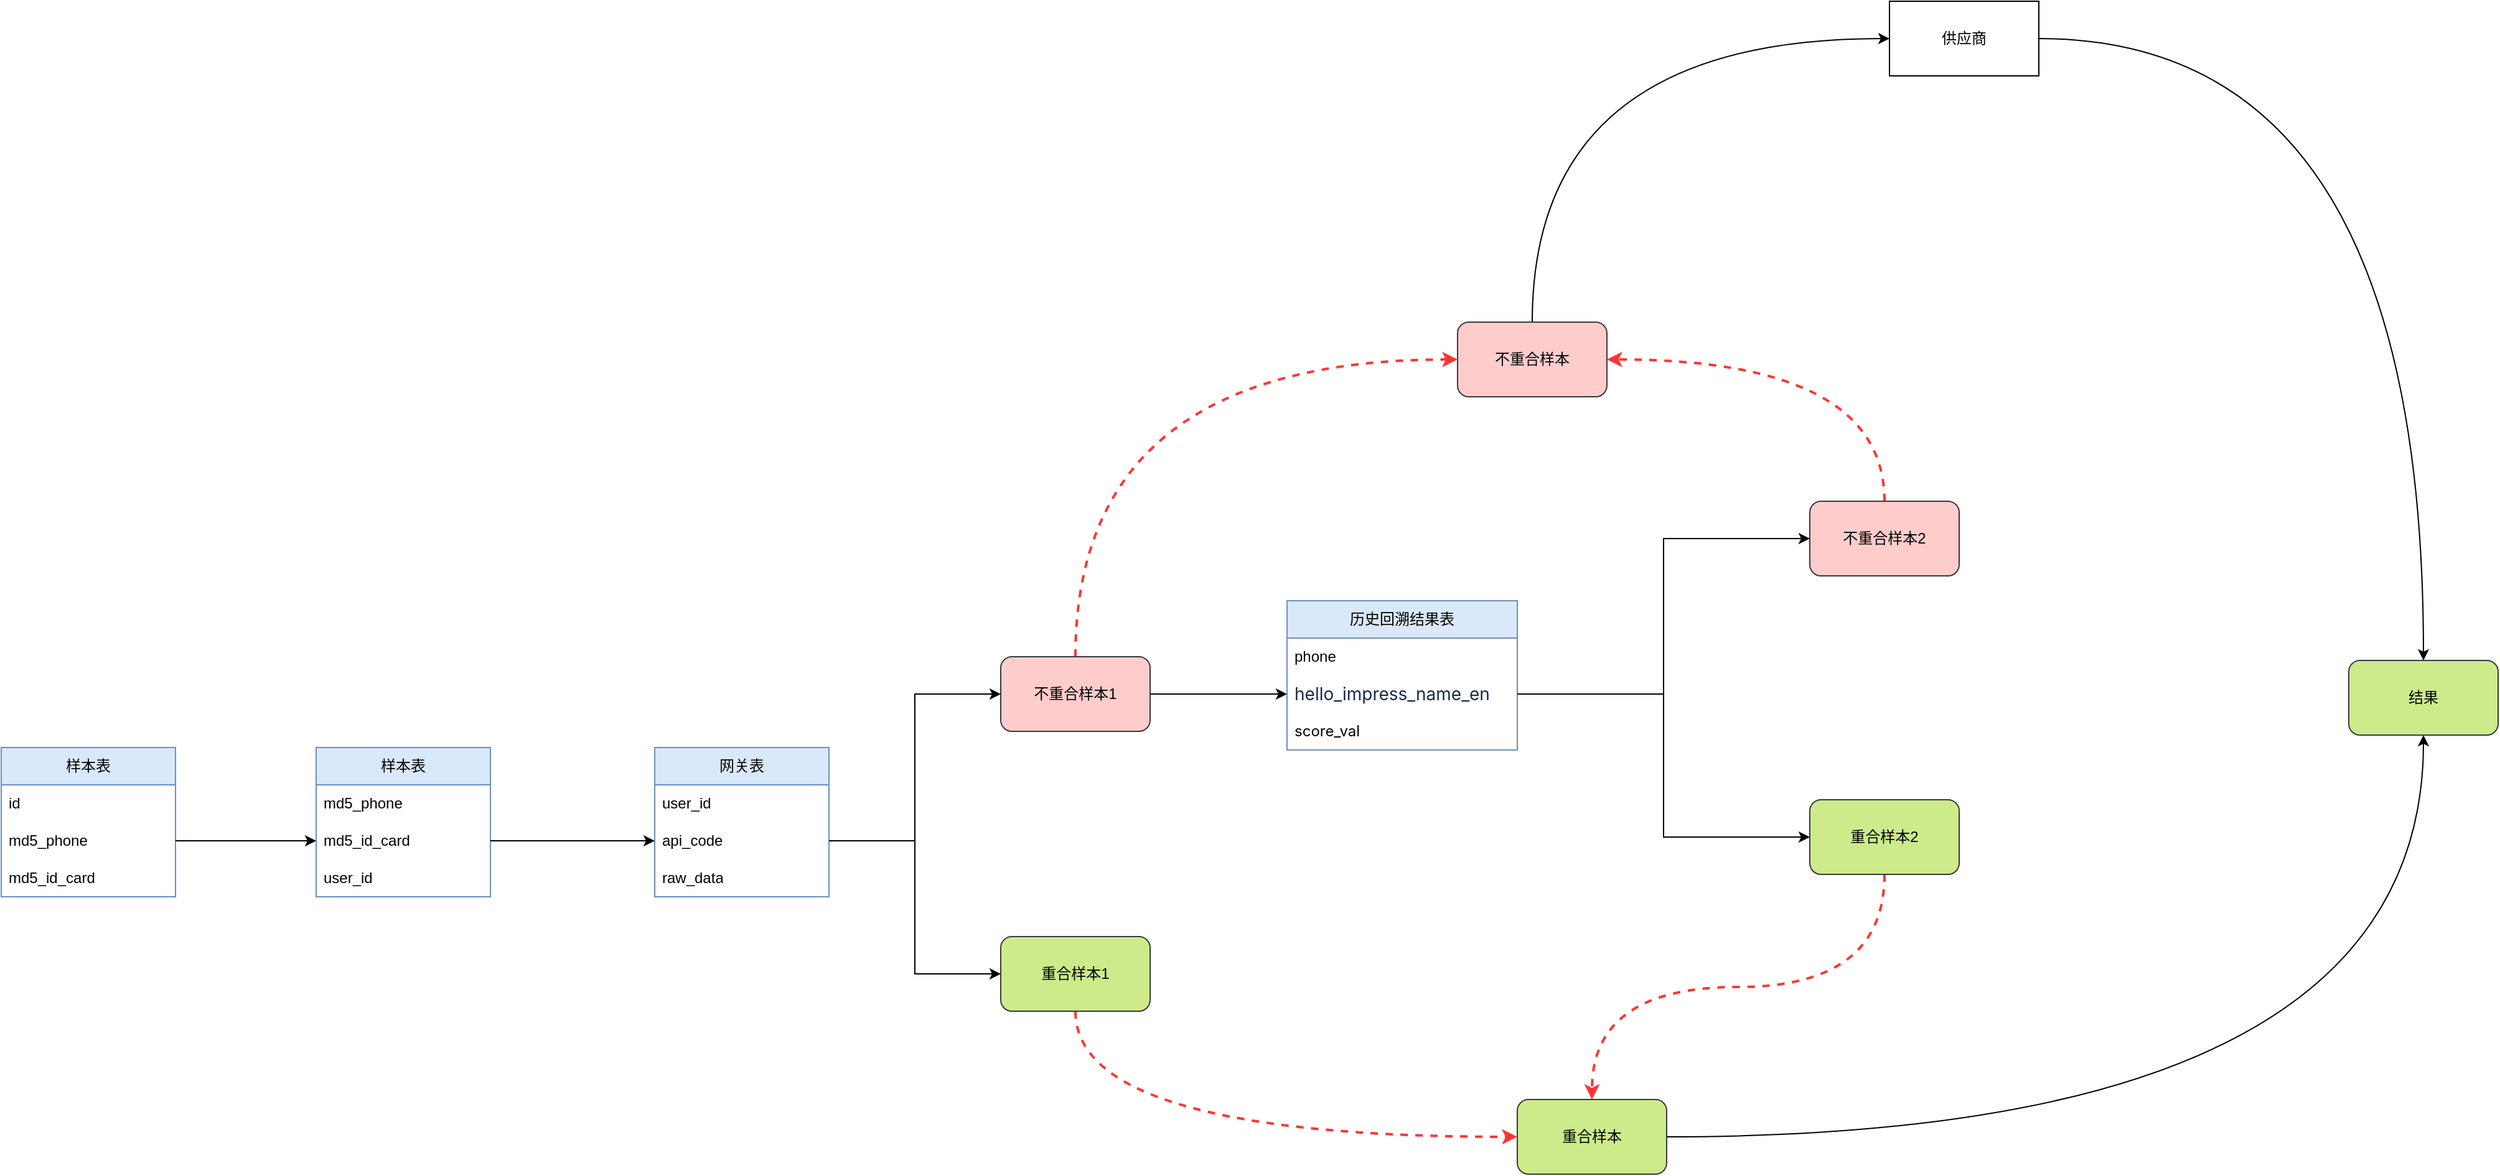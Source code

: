 <mxfile version="24.7.10">
  <diagram name="第 1 页" id="iSjaHaeonlT_glY2I3cX">
    <mxGraphModel dx="2575" dy="1488" grid="0" gridSize="10" guides="1" tooltips="1" connect="1" arrows="1" fold="1" page="1" pageScale="1" pageWidth="2336" pageHeight="1654" math="0" shadow="0">
      <root>
        <mxCell id="0" />
        <mxCell id="1" parent="0" />
        <mxCell id="fd3SgoSVzAQ7urITuui5-2" value="网关表" style="swimlane;fontStyle=0;childLayout=stackLayout;horizontal=1;startSize=30;horizontalStack=0;resizeParent=1;resizeParentMax=0;resizeLast=0;collapsible=1;marginBottom=0;whiteSpace=wrap;html=1;fillColor=#dae8fc;strokeColor=#6c8ebf;" vertex="1" parent="1">
          <mxGeometry x="641" y="647" width="140" height="120" as="geometry" />
        </mxCell>
        <mxCell id="fd3SgoSVzAQ7urITuui5-3" value="user_id" style="text;strokeColor=none;fillColor=none;align=left;verticalAlign=middle;spacingLeft=4;spacingRight=4;overflow=hidden;points=[[0,0.5],[1,0.5]];portConstraint=eastwest;rotatable=0;whiteSpace=wrap;html=1;" vertex="1" parent="fd3SgoSVzAQ7urITuui5-2">
          <mxGeometry y="30" width="140" height="30" as="geometry" />
        </mxCell>
        <mxCell id="fd3SgoSVzAQ7urITuui5-4" value="api_code" style="text;strokeColor=none;fillColor=none;align=left;verticalAlign=middle;spacingLeft=4;spacingRight=4;overflow=hidden;points=[[0,0.5],[1,0.5]];portConstraint=eastwest;rotatable=0;whiteSpace=wrap;html=1;" vertex="1" parent="fd3SgoSVzAQ7urITuui5-2">
          <mxGeometry y="60" width="140" height="30" as="geometry" />
        </mxCell>
        <mxCell id="fd3SgoSVzAQ7urITuui5-5" value="raw_data" style="text;strokeColor=none;fillColor=none;align=left;verticalAlign=middle;spacingLeft=4;spacingRight=4;overflow=hidden;points=[[0,0.5],[1,0.5]];portConstraint=eastwest;rotatable=0;whiteSpace=wrap;html=1;" vertex="1" parent="fd3SgoSVzAQ7urITuui5-2">
          <mxGeometry y="90" width="140" height="30" as="geometry" />
        </mxCell>
        <mxCell id="fd3SgoSVzAQ7urITuui5-6" value="历史回溯结果表" style="swimlane;fontStyle=0;childLayout=stackLayout;horizontal=1;startSize=30;horizontalStack=0;resizeParent=1;resizeParentMax=0;resizeLast=0;collapsible=1;marginBottom=0;whiteSpace=wrap;html=1;fillColor=#dae8fc;strokeColor=#6c8ebf;" vertex="1" parent="1">
          <mxGeometry x="1149" y="529" width="185" height="120" as="geometry" />
        </mxCell>
        <mxCell id="fd3SgoSVzAQ7urITuui5-7" value="phone" style="text;strokeColor=none;fillColor=none;align=left;verticalAlign=middle;spacingLeft=4;spacingRight=4;overflow=hidden;points=[[0,0.5],[1,0.5]];portConstraint=eastwest;rotatable=0;whiteSpace=wrap;html=1;" vertex="1" parent="fd3SgoSVzAQ7urITuui5-6">
          <mxGeometry y="30" width="185" height="30" as="geometry" />
        </mxCell>
        <mxCell id="fd3SgoSVzAQ7urITuui5-8" value="&lt;span style=&quot;color: rgb(23, 43, 77); font-family: -apple-system, &amp;quot;system-ui&amp;quot;, &amp;quot;Segoe UI&amp;quot;, Roboto, Oxygen, Ubuntu, &amp;quot;Fira Sans&amp;quot;, &amp;quot;Droid Sans&amp;quot;, &amp;quot;Helvetica Neue&amp;quot;, sans-serif; font-size: 14px; background-color: rgb(255, 255, 255);&quot;&gt;hello_impress_name_en&lt;/span&gt;" style="text;strokeColor=none;fillColor=none;align=left;verticalAlign=middle;spacingLeft=4;spacingRight=4;overflow=hidden;points=[[0,0.5],[1,0.5]];portConstraint=eastwest;rotatable=0;whiteSpace=wrap;html=1;" vertex="1" parent="fd3SgoSVzAQ7urITuui5-6">
          <mxGeometry y="60" width="185" height="30" as="geometry" />
        </mxCell>
        <mxCell id="fd3SgoSVzAQ7urITuui5-9" value="&lt;font face=&quot;-apple-system, system-ui, Segoe UI, Roboto, Oxygen, Ubuntu, Fira Sans, Droid Sans, Helvetica Neue, sans-serif&quot;&gt;score_val&lt;/font&gt;" style="text;strokeColor=none;fillColor=none;align=left;verticalAlign=middle;spacingLeft=4;spacingRight=4;overflow=hidden;points=[[0,0.5],[1,0.5]];portConstraint=eastwest;rotatable=0;whiteSpace=wrap;html=1;" vertex="1" parent="fd3SgoSVzAQ7urITuui5-6">
          <mxGeometry y="90" width="185" height="30" as="geometry" />
        </mxCell>
        <mxCell id="fd3SgoSVzAQ7urITuui5-27" style="edgeStyle=orthogonalEdgeStyle;rounded=0;orthogonalLoop=1;jettySize=auto;html=1;exitX=0.5;exitY=1;exitDx=0;exitDy=0;curved=1;strokeWidth=2;dashed=1;entryX=0;entryY=0.5;entryDx=0;entryDy=0;strokeColor=#FF3333;" edge="1" parent="1" source="fd3SgoSVzAQ7urITuui5-16" target="fd3SgoSVzAQ7urITuui5-26">
          <mxGeometry relative="1" as="geometry" />
        </mxCell>
        <mxCell id="fd3SgoSVzAQ7urITuui5-16" value="重合样本1" style="rounded=1;whiteSpace=wrap;html=1;fillColor=#cdeb8b;strokeColor=#36393d;" vertex="1" parent="1">
          <mxGeometry x="919" y="799" width="120" height="60" as="geometry" />
        </mxCell>
        <mxCell id="fd3SgoSVzAQ7urITuui5-20" style="edgeStyle=orthogonalEdgeStyle;rounded=0;orthogonalLoop=1;jettySize=auto;html=1;exitX=1;exitY=0.5;exitDx=0;exitDy=0;entryX=0;entryY=0.5;entryDx=0;entryDy=0;" edge="1" parent="1" source="fd3SgoSVzAQ7urITuui5-17" target="fd3SgoSVzAQ7urITuui5-8">
          <mxGeometry relative="1" as="geometry" />
        </mxCell>
        <mxCell id="fd3SgoSVzAQ7urITuui5-32" style="edgeStyle=orthogonalEdgeStyle;rounded=0;orthogonalLoop=1;jettySize=auto;html=1;exitX=0.5;exitY=0;exitDx=0;exitDy=0;entryX=0;entryY=0.5;entryDx=0;entryDy=0;strokeWidth=2;dashed=1;curved=1;strokeColor=#FF3333;" edge="1" parent="1" source="fd3SgoSVzAQ7urITuui5-17" target="fd3SgoSVzAQ7urITuui5-30">
          <mxGeometry relative="1" as="geometry" />
        </mxCell>
        <mxCell id="fd3SgoSVzAQ7urITuui5-17" value="不重合样本1" style="rounded=1;whiteSpace=wrap;html=1;fillColor=#ffcccc;strokeColor=#36393d;" vertex="1" parent="1">
          <mxGeometry x="919" y="574" width="120" height="60" as="geometry" />
        </mxCell>
        <mxCell id="fd3SgoSVzAQ7urITuui5-18" style="edgeStyle=orthogonalEdgeStyle;rounded=0;orthogonalLoop=1;jettySize=auto;html=1;exitX=1;exitY=0.5;exitDx=0;exitDy=0;entryX=0;entryY=0.5;entryDx=0;entryDy=0;" edge="1" parent="1" source="fd3SgoSVzAQ7urITuui5-4" target="fd3SgoSVzAQ7urITuui5-17">
          <mxGeometry relative="1" as="geometry" />
        </mxCell>
        <mxCell id="fd3SgoSVzAQ7urITuui5-19" style="edgeStyle=orthogonalEdgeStyle;rounded=0;orthogonalLoop=1;jettySize=auto;html=1;entryX=0;entryY=0.5;entryDx=0;entryDy=0;" edge="1" parent="1" source="fd3SgoSVzAQ7urITuui5-4" target="fd3SgoSVzAQ7urITuui5-16">
          <mxGeometry relative="1" as="geometry" />
        </mxCell>
        <mxCell id="fd3SgoSVzAQ7urITuui5-28" style="edgeStyle=orthogonalEdgeStyle;rounded=0;orthogonalLoop=1;jettySize=auto;html=1;exitX=0.5;exitY=1;exitDx=0;exitDy=0;entryX=0.5;entryY=0;entryDx=0;entryDy=0;curved=1;strokeWidth=2;dashed=1;strokeColor=#FF3333;" edge="1" parent="1" source="fd3SgoSVzAQ7urITuui5-21" target="fd3SgoSVzAQ7urITuui5-26">
          <mxGeometry relative="1" as="geometry" />
        </mxCell>
        <mxCell id="fd3SgoSVzAQ7urITuui5-21" value="重合样本2" style="rounded=1;whiteSpace=wrap;html=1;fillColor=#cdeb8b;strokeColor=#36393d;" vertex="1" parent="1">
          <mxGeometry x="1569" y="689" width="120" height="60" as="geometry" />
        </mxCell>
        <mxCell id="fd3SgoSVzAQ7urITuui5-22" style="edgeStyle=orthogonalEdgeStyle;rounded=0;orthogonalLoop=1;jettySize=auto;html=1;exitX=1;exitY=0.5;exitDx=0;exitDy=0;entryX=0;entryY=0.5;entryDx=0;entryDy=0;" edge="1" parent="1" source="fd3SgoSVzAQ7urITuui5-8" target="fd3SgoSVzAQ7urITuui5-21">
          <mxGeometry relative="1" as="geometry" />
        </mxCell>
        <mxCell id="fd3SgoSVzAQ7urITuui5-31" style="edgeStyle=orthogonalEdgeStyle;rounded=0;orthogonalLoop=1;jettySize=auto;html=1;exitX=0.5;exitY=0;exitDx=0;exitDy=0;entryX=1;entryY=0.5;entryDx=0;entryDy=0;strokeWidth=2;dashed=1;curved=1;strokeColor=#FF3333;" edge="1" parent="1" source="fd3SgoSVzAQ7urITuui5-24" target="fd3SgoSVzAQ7urITuui5-30">
          <mxGeometry relative="1" as="geometry" />
        </mxCell>
        <mxCell id="fd3SgoSVzAQ7urITuui5-24" value="不重合样本2" style="rounded=1;whiteSpace=wrap;html=1;fillColor=#ffcccc;strokeColor=#36393d;" vertex="1" parent="1">
          <mxGeometry x="1569" y="449" width="120" height="60" as="geometry" />
        </mxCell>
        <mxCell id="fd3SgoSVzAQ7urITuui5-25" style="edgeStyle=orthogonalEdgeStyle;rounded=0;orthogonalLoop=1;jettySize=auto;html=1;entryX=0;entryY=0.5;entryDx=0;entryDy=0;" edge="1" parent="1" source="fd3SgoSVzAQ7urITuui5-8" target="fd3SgoSVzAQ7urITuui5-24">
          <mxGeometry relative="1" as="geometry" />
        </mxCell>
        <mxCell id="fd3SgoSVzAQ7urITuui5-55" style="edgeStyle=orthogonalEdgeStyle;rounded=0;orthogonalLoop=1;jettySize=auto;html=1;exitX=1;exitY=0.5;exitDx=0;exitDy=0;entryX=0.5;entryY=1;entryDx=0;entryDy=0;curved=1;" edge="1" parent="1" source="fd3SgoSVzAQ7urITuui5-26" target="fd3SgoSVzAQ7urITuui5-52">
          <mxGeometry relative="1" as="geometry" />
        </mxCell>
        <mxCell id="fd3SgoSVzAQ7urITuui5-26" value="重合样本" style="rounded=1;whiteSpace=wrap;html=1;fillColor=#cdeb8b;strokeColor=#36393d;" vertex="1" parent="1">
          <mxGeometry x="1334" y="930" width="120" height="60" as="geometry" />
        </mxCell>
        <mxCell id="fd3SgoSVzAQ7urITuui5-50" style="edgeStyle=orthogonalEdgeStyle;rounded=0;orthogonalLoop=1;jettySize=auto;html=1;exitX=0.5;exitY=0;exitDx=0;exitDy=0;entryX=0;entryY=0.5;entryDx=0;entryDy=0;curved=1;" edge="1" parent="1" source="fd3SgoSVzAQ7urITuui5-30" target="fd3SgoSVzAQ7urITuui5-49">
          <mxGeometry relative="1" as="geometry" />
        </mxCell>
        <mxCell id="fd3SgoSVzAQ7urITuui5-30" value="不重合样本" style="rounded=1;whiteSpace=wrap;html=1;fillColor=#ffcccc;strokeColor=#36393d;" vertex="1" parent="1">
          <mxGeometry x="1286" y="305" width="120" height="60" as="geometry" />
        </mxCell>
        <mxCell id="fd3SgoSVzAQ7urITuui5-34" value="样本表" style="swimlane;fontStyle=0;childLayout=stackLayout;horizontal=1;startSize=30;horizontalStack=0;resizeParent=1;resizeParentMax=0;resizeLast=0;collapsible=1;marginBottom=0;whiteSpace=wrap;html=1;fillColor=#dae8fc;strokeColor=#6c8ebf;" vertex="1" parent="1">
          <mxGeometry x="116" y="647" width="140" height="120" as="geometry" />
        </mxCell>
        <mxCell id="fd3SgoSVzAQ7urITuui5-35" value="id" style="text;strokeColor=none;fillColor=none;align=left;verticalAlign=middle;spacingLeft=4;spacingRight=4;overflow=hidden;points=[[0,0.5],[1,0.5]];portConstraint=eastwest;rotatable=0;whiteSpace=wrap;html=1;" vertex="1" parent="fd3SgoSVzAQ7urITuui5-34">
          <mxGeometry y="30" width="140" height="30" as="geometry" />
        </mxCell>
        <mxCell id="fd3SgoSVzAQ7urITuui5-36" value="md5_phone" style="text;strokeColor=none;fillColor=none;align=left;verticalAlign=middle;spacingLeft=4;spacingRight=4;overflow=hidden;points=[[0,0.5],[1,0.5]];portConstraint=eastwest;rotatable=0;whiteSpace=wrap;html=1;" vertex="1" parent="fd3SgoSVzAQ7urITuui5-34">
          <mxGeometry y="60" width="140" height="30" as="geometry" />
        </mxCell>
        <mxCell id="fd3SgoSVzAQ7urITuui5-37" value="md5_id_card" style="text;strokeColor=none;fillColor=none;align=left;verticalAlign=middle;spacingLeft=4;spacingRight=4;overflow=hidden;points=[[0,0.5],[1,0.5]];portConstraint=eastwest;rotatable=0;whiteSpace=wrap;html=1;" vertex="1" parent="fd3SgoSVzAQ7urITuui5-34">
          <mxGeometry y="90" width="140" height="30" as="geometry" />
        </mxCell>
        <mxCell id="fd3SgoSVzAQ7urITuui5-43" value="样本表" style="swimlane;fontStyle=0;childLayout=stackLayout;horizontal=1;startSize=30;horizontalStack=0;resizeParent=1;resizeParentMax=0;resizeLast=0;collapsible=1;marginBottom=0;whiteSpace=wrap;html=1;fillColor=#dae8fc;strokeColor=#6c8ebf;" vertex="1" parent="1">
          <mxGeometry x="369" y="647" width="140" height="120" as="geometry" />
        </mxCell>
        <mxCell id="fd3SgoSVzAQ7urITuui5-44" value="md5_phone" style="text;strokeColor=none;fillColor=none;align=left;verticalAlign=middle;spacingLeft=4;spacingRight=4;overflow=hidden;points=[[0,0.5],[1,0.5]];portConstraint=eastwest;rotatable=0;whiteSpace=wrap;html=1;" vertex="1" parent="fd3SgoSVzAQ7urITuui5-43">
          <mxGeometry y="30" width="140" height="30" as="geometry" />
        </mxCell>
        <mxCell id="fd3SgoSVzAQ7urITuui5-45" value="md5_id_card" style="text;strokeColor=none;fillColor=none;align=left;verticalAlign=middle;spacingLeft=4;spacingRight=4;overflow=hidden;points=[[0,0.5],[1,0.5]];portConstraint=eastwest;rotatable=0;whiteSpace=wrap;html=1;" vertex="1" parent="fd3SgoSVzAQ7urITuui5-43">
          <mxGeometry y="60" width="140" height="30" as="geometry" />
        </mxCell>
        <mxCell id="fd3SgoSVzAQ7urITuui5-46" value="user_id" style="text;strokeColor=none;fillColor=none;align=left;verticalAlign=middle;spacingLeft=4;spacingRight=4;overflow=hidden;points=[[0,0.5],[1,0.5]];portConstraint=eastwest;rotatable=0;whiteSpace=wrap;html=1;" vertex="1" parent="fd3SgoSVzAQ7urITuui5-43">
          <mxGeometry y="90" width="140" height="30" as="geometry" />
        </mxCell>
        <mxCell id="fd3SgoSVzAQ7urITuui5-47" style="edgeStyle=orthogonalEdgeStyle;rounded=0;orthogonalLoop=1;jettySize=auto;html=1;exitX=1;exitY=0.5;exitDx=0;exitDy=0;entryX=0;entryY=0.5;entryDx=0;entryDy=0;" edge="1" parent="1" source="fd3SgoSVzAQ7urITuui5-36" target="fd3SgoSVzAQ7urITuui5-45">
          <mxGeometry relative="1" as="geometry" />
        </mxCell>
        <mxCell id="fd3SgoSVzAQ7urITuui5-48" style="edgeStyle=orthogonalEdgeStyle;rounded=0;orthogonalLoop=1;jettySize=auto;html=1;exitX=1;exitY=0.5;exitDx=0;exitDy=0;entryX=0;entryY=0.5;entryDx=0;entryDy=0;" edge="1" parent="1" source="fd3SgoSVzAQ7urITuui5-45" target="fd3SgoSVzAQ7urITuui5-4">
          <mxGeometry relative="1" as="geometry" />
        </mxCell>
        <mxCell id="fd3SgoSVzAQ7urITuui5-54" style="edgeStyle=orthogonalEdgeStyle;rounded=0;orthogonalLoop=1;jettySize=auto;html=1;exitX=1;exitY=0.5;exitDx=0;exitDy=0;entryX=0.5;entryY=0;entryDx=0;entryDy=0;curved=1;" edge="1" parent="1" source="fd3SgoSVzAQ7urITuui5-49" target="fd3SgoSVzAQ7urITuui5-52">
          <mxGeometry relative="1" as="geometry" />
        </mxCell>
        <mxCell id="fd3SgoSVzAQ7urITuui5-49" value="供应商" style="rounded=0;whiteSpace=wrap;html=1;" vertex="1" parent="1">
          <mxGeometry x="1633" y="47" width="120" height="60" as="geometry" />
        </mxCell>
        <mxCell id="fd3SgoSVzAQ7urITuui5-52" value="结果" style="rounded=1;whiteSpace=wrap;html=1;fillColor=#cdeb8b;strokeColor=#36393d;" vertex="1" parent="1">
          <mxGeometry x="2002" y="577" width="120" height="60" as="geometry" />
        </mxCell>
      </root>
    </mxGraphModel>
  </diagram>
</mxfile>
